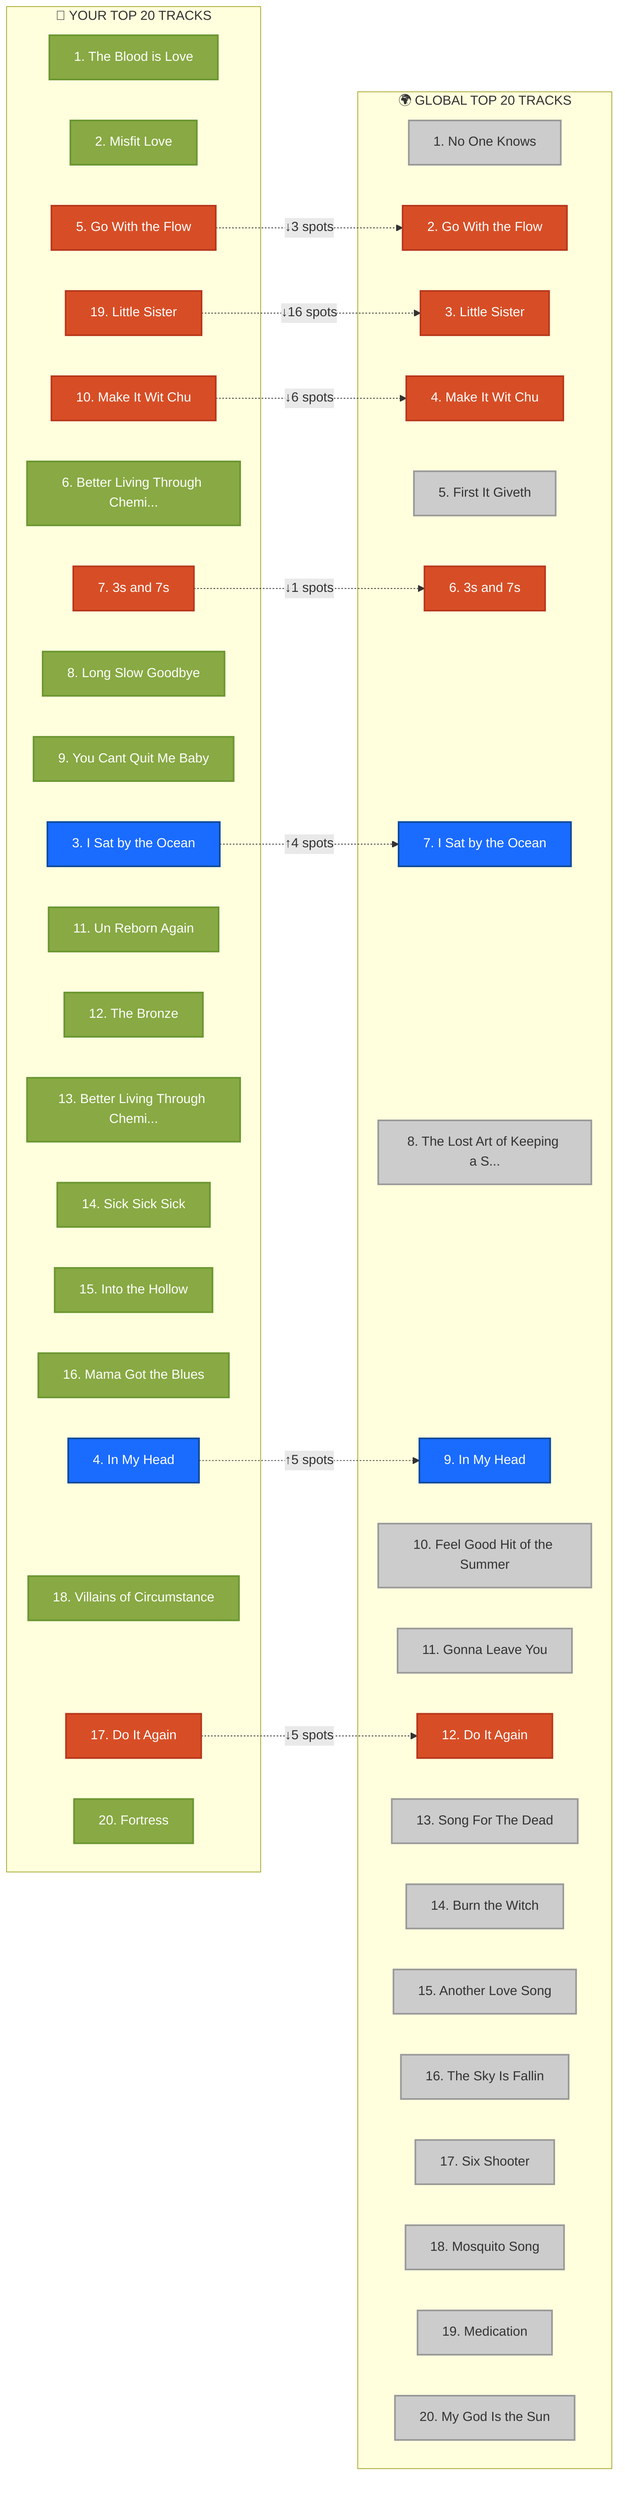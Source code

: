graph LR
    subgraph Personal["🎵 YOUR TOP 20 TRACKS"]
        P1["1. The Blood is Love"]
        P2["2. Misfit Love"]
        P3["3. I Sat by the Ocean"]
        P4["4. In My Head"]
        P5["5. Go With the Flow"]
        P6["6. Better Living Through Chemi..."]
        P7["7. 3s and 7s"]
        P8["8. Long Slow Goodbye"]
        P9["9. You Cant Quit Me Baby"]
        P10["10. Make It Wit Chu"]
        P11["11. Un Reborn Again"]
        P12["12. The Bronze"]
        P13["13. Better Living Through Chemi..."]
        P14["14. Sick Sick Sick"]
        P15["15. Into the Hollow"]
        P16["16. Mama Got the Blues"]
        P17["17. Do It Again"]
        P18["18. Villains of Circumstance"]
        P19["19. Little Sister"]
        P20["20. Fortress"]
    end

    subgraph Global["🌍 GLOBAL TOP 20 TRACKS"]
        G1["1. No One Knows"]
        G2["2. Go With the Flow"]
        G3["3. Little Sister"]
        G4["4. Make It Wit Chu"]
        G5["5. First It Giveth"]
        G6["6. 3s and 7s"]
        G7["7. I Sat by the Ocean"]
        G8["8. The Lost Art of Keeping a S..."]
        G9["9. In My Head"]
        G10["10. Feel Good Hit of the Summer"]
        G11["11. Gonna Leave You"]
        G12["12. Do It Again"]
        G13["13. Song For The Dead"]
        G14["14. Burn the Witch"]
        G15["15. Another Love Song"]
        G16["16. The Sky Is Fallin"]
        G17["17. Six Shooter"]
        G18["18. Mosquito Song"]
        G19["19. Medication"]
        G20["20. My God Is the Sun"]
    end

    %% Connections between matching tracks only
    P3 -.->|↑4 spots| G7
    P4 -.->|↑5 spots| G9
    P5 -.->|↓3 spots| G2
    P7 -.->|↓1 spots| G6
    P10 -.->|↓6 spots| G4
    P17 -.->|↓5 spots| G12
    P19 -.->|↓16 spots| G3

    %% Styling for different track categories
    classDef personalOnly fill:#88A943,stroke:#6A9632,stroke-width:2px,color:#fff
    classDef globalOnly fill:#CCCCCC,stroke:#999999,stroke-width:2px,color:#333
    classDef rankHigher fill:#1A6BFF,stroke:#0D4A99,stroke-width:2px,color:#fff
    classDef rankLower fill:#D74E26,stroke:#B8371C,stroke-width:2px,color:#fff
    classDef rankSame fill:#87bc40,stroke:#6A9632,stroke-width:2px,color:#fff

    class P1 personalOnly
    class P2 personalOnly
    class P3 rankHigher
    class P4 rankHigher
    class P5 rankLower
    class P6 personalOnly
    class P7 rankLower
    class P8 personalOnly
    class P9 personalOnly
    class P10 rankLower
    class P11 personalOnly
    class P12 personalOnly
    class P13 personalOnly
    class P14 personalOnly
    class P15 personalOnly
    class P16 personalOnly
    class P17 rankLower
    class P18 personalOnly
    class P19 rankLower
    class P20 personalOnly
    class G1 globalOnly
    class G2 rankLower
    class G3 rankLower
    class G4 rankLower
    class G5 globalOnly
    class G6 rankLower
    class G7 rankHigher
    class G8 globalOnly
    class G9 rankHigher
    class G10 globalOnly
    class G11 globalOnly
    class G12 rankLower
    class G13 globalOnly
    class G14 globalOnly
    class G15 globalOnly
    class G16 globalOnly
    class G17 globalOnly
    class G18 globalOnly
    class G19 globalOnly
    class G20 globalOnly